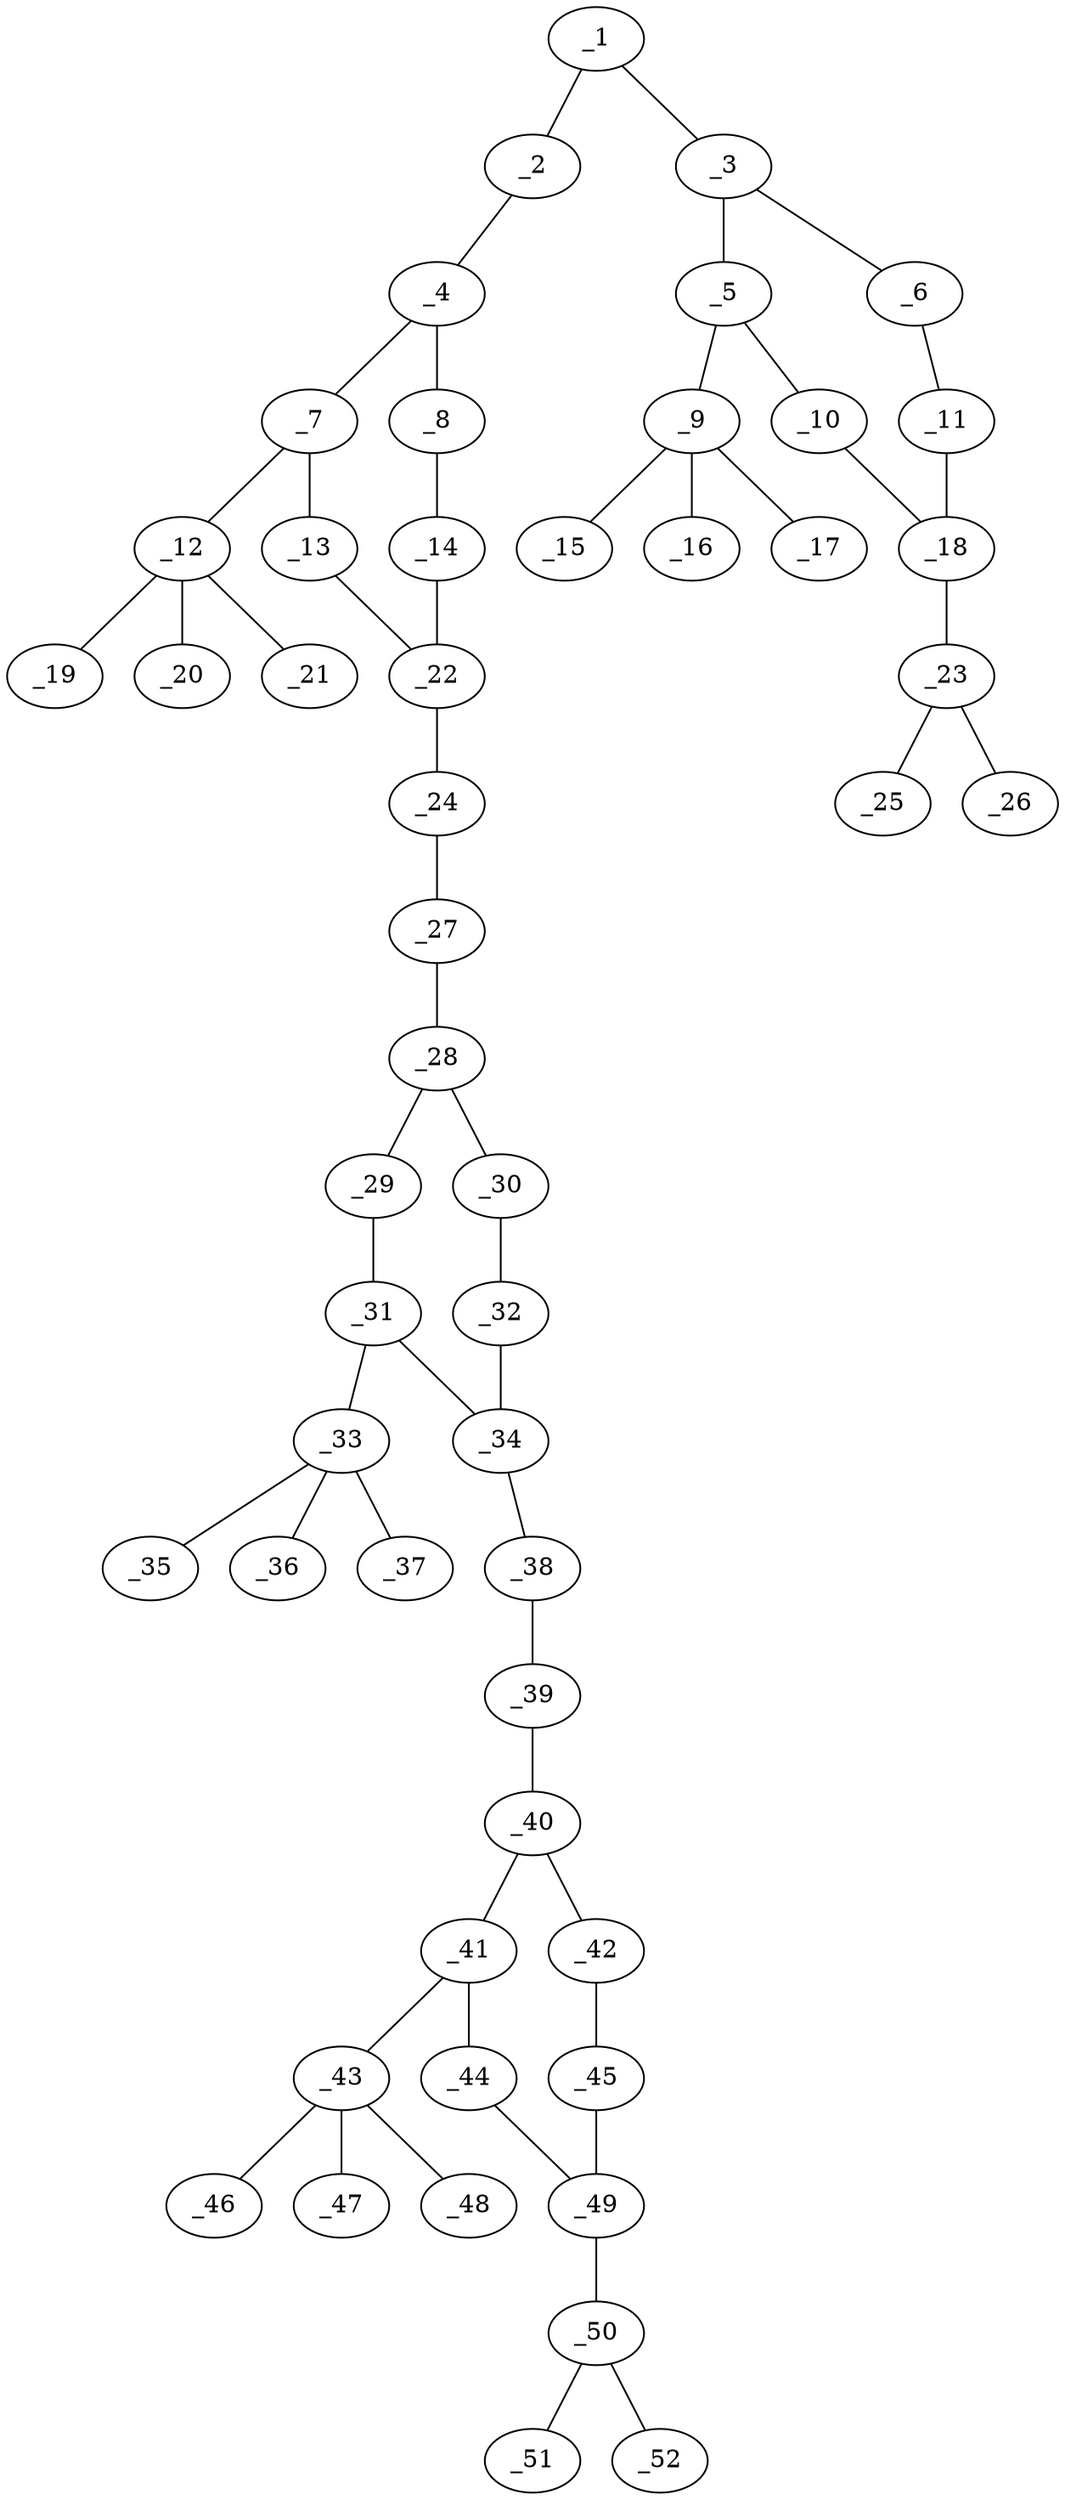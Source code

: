 graph molid33668 {
	_1	 [charge=0,
		chem=1,
		symbol="C  ",
		x="14.1243",
		y="-2.75"];
	_2	 [charge=0,
		chem=1,
		symbol="C  ",
		x="13.2583",
		y="-3.25"];
	_1 -- _2	 [valence=2];
	_3	 [charge=0,
		chem=1,
		symbol="C  ",
		x="14.9904",
		y="-3.25"];
	_1 -- _3	 [valence=1];
	_4	 [charge=0,
		chem=1,
		symbol="C  ",
		x="12.3923",
		y="-2.75"];
	_2 -- _4	 [valence=1];
	_5	 [charge=0,
		chem=1,
		symbol="C  ",
		x="15.8564",
		y="-2.75"];
	_3 -- _5	 [valence=2];
	_6	 [charge=0,
		chem=1,
		symbol="C  ",
		x="14.9904",
		y="-4.25"];
	_3 -- _6	 [valence=1];
	_7	 [charge=0,
		chem=1,
		symbol="C  ",
		x="11.5263",
		y="-3.25"];
	_4 -- _7	 [valence=2];
	_8	 [charge=0,
		chem=1,
		symbol="C  ",
		x="12.3923",
		y="-1.75"];
	_4 -- _8	 [valence=1];
	_9	 [charge=0,
		chem=5,
		symbol="S  ",
		x="15.8564",
		y="-1.75"];
	_5 -- _9	 [valence=1];
	_10	 [charge=0,
		chem=1,
		symbol="C  ",
		x="16.7224",
		y="-3.25"];
	_5 -- _10	 [valence=1];
	_11	 [charge=0,
		chem=1,
		symbol="C  ",
		x="15.8564",
		y="-4.75"];
	_6 -- _11	 [valence=2];
	_12	 [charge=0,
		chem=5,
		symbol="S  ",
		x="11.5262",
		y="-4.25"];
	_7 -- _12	 [valence=1];
	_13	 [charge=0,
		chem=1,
		symbol="C  ",
		x="10.6602",
		y="-2.75"];
	_7 -- _13	 [valence=1];
	_14	 [charge=0,
		chem=1,
		symbol="C  ",
		x="11.5263",
		y="-1.25"];
	_8 -- _14	 [valence=2];
	_15	 [charge=0,
		chem=2,
		symbol="O  ",
		x="15.8564",
		y="-0.75"];
	_9 -- _15	 [valence=2];
	_16	 [charge=0,
		chem=2,
		symbol="O  ",
		x="14.8564",
		y="-1.75"];
	_9 -- _16	 [valence=2];
	_17	 [charge=0,
		chem=2,
		symbol="O  ",
		x="16.8564",
		y="-1.75"];
	_9 -- _17	 [valence=1];
	_18	 [charge=0,
		chem=1,
		symbol="C  ",
		x="16.7224",
		y="-4.25"];
	_10 -- _18	 [valence=2];
	_11 -- _18	 [valence=1];
	_19	 [charge=0,
		chem=2,
		symbol="O  ",
		x="11.5262",
		y="-5.25"];
	_12 -- _19	 [valence=2];
	_20	 [charge=0,
		chem=2,
		symbol="O  ",
		x="12.5262",
		y="-4.25"];
	_12 -- _20	 [valence=2];
	_21	 [charge=0,
		chem=2,
		symbol="O  ",
		x="10.5262",
		y="-4.25"];
	_12 -- _21	 [valence=1];
	_22	 [charge=0,
		chem=1,
		symbol="C  ",
		x="10.6602",
		y="-1.75"];
	_13 -- _22	 [valence=2];
	_14 -- _22	 [valence=1];
	_23	 [charge=1,
		chem=4,
		symbol="N  ",
		x="17.5884",
		y="-4.75"];
	_18 -- _23	 [valence=1];
	_24	 [charge=0,
		chem=4,
		symbol="N  ",
		x="9.7942",
		y="-1.25"];
	_22 -- _24	 [valence=1];
	_25	 [charge=0,
		chem=2,
		symbol="O  ",
		x="17.5884",
		y="-5.75"];
	_23 -- _25	 [valence=2];
	_26	 [charge="-1",
		chem=2,
		symbol="O  ",
		x="18.4545",
		y="-4.25"];
	_23 -- _26	 [valence=1];
	_27	 [charge=0,
		chem=4,
		symbol="N  ",
		x="9.7942",
		y="-0.25"];
	_24 -- _27	 [valence=2];
	_28	 [charge=0,
		chem=1,
		symbol="C  ",
		x="8.9282",
		y="0.25"];
	_27 -- _28	 [valence=1];
	_29	 [charge=0,
		chem=1,
		symbol="C  ",
		x="8.0622",
		y="-0.25"];
	_28 -- _29	 [valence=2];
	_30	 [charge=0,
		chem=1,
		symbol="C  ",
		x="8.9282",
		y="1.25"];
	_28 -- _30	 [valence=1];
	_31	 [charge=0,
		chem=1,
		symbol="C  ",
		x="7.1961",
		y="0.25"];
	_29 -- _31	 [valence=1];
	_32	 [charge=0,
		chem=1,
		symbol="C  ",
		x="8.0622",
		y="1.75"];
	_30 -- _32	 [valence=2];
	_33	 [charge=0,
		chem=5,
		symbol="S  ",
		x="6.3301",
		y="-0.25"];
	_31 -- _33	 [valence=1];
	_34	 [charge=0,
		chem=1,
		symbol="C  ",
		x="7.1961",
		y="1.25"];
	_31 -- _34	 [valence=2];
	_32 -- _34	 [valence=1];
	_35	 [charge=0,
		chem=2,
		symbol="O  ",
		x="5.4641",
		y="-0.75"];
	_33 -- _35	 [valence=2];
	_36	 [charge=0,
		chem=2,
		symbol="O  ",
		x="5.8301",
		y="0.616"];
	_33 -- _36	 [valence=2];
	_37	 [charge=0,
		chem=2,
		symbol="O  ",
		x="6.8301",
		y="-1.116"];
	_33 -- _37	 [valence=1];
	_38	 [charge=0,
		chem=1,
		symbol="C  ",
		x="6.3301",
		y="1.75"];
	_34 -- _38	 [valence=1];
	_39	 [charge=0,
		chem=1,
		symbol="C  ",
		x="6.3301",
		y="2.75"];
	_38 -- _39	 [valence=2];
	_40	 [charge=0,
		chem=1,
		symbol="C  ",
		x="5.4641",
		y="3.25"];
	_39 -- _40	 [valence=1];
	_41	 [charge=0,
		chem=1,
		symbol="C  ",
		x="5.4641",
		y="4.25"];
	_40 -- _41	 [valence=2];
	_42	 [charge=0,
		chem=1,
		symbol="C  ",
		x="4.5981",
		y="2.75"];
	_40 -- _42	 [valence=1];
	_43	 [charge=0,
		chem=5,
		symbol="S  ",
		x="6.3301",
		y="4.75"];
	_41 -- _43	 [valence=1];
	_44	 [charge=0,
		chem=1,
		symbol="C  ",
		x="4.5981",
		y="4.75"];
	_41 -- _44	 [valence=1];
	_45	 [charge=0,
		chem=1,
		symbol="C  ",
		x="3.732",
		y="3.25"];
	_42 -- _45	 [valence=2];
	_46	 [charge=0,
		chem=2,
		symbol="O  ",
		x="7.1962",
		y="5.25"];
	_43 -- _46	 [valence=2];
	_47	 [charge=0,
		chem=2,
		symbol="O  ",
		x="6.8301",
		y="3.884"];
	_43 -- _47	 [valence=2];
	_48	 [charge=0,
		chem=2,
		symbol="O  ",
		x="5.8301",
		y="5.616"];
	_43 -- _48	 [valence=1];
	_49	 [charge=0,
		chem=1,
		symbol="C  ",
		x="3.7321",
		y="4.25"];
	_44 -- _49	 [valence=2];
	_45 -- _49	 [valence=1];
	_50	 [charge=1,
		chem=4,
		symbol="N  ",
		x="2.866",
		y="4.75"];
	_49 -- _50	 [valence=1];
	_51	 [charge=0,
		chem=2,
		symbol="O  ",
		x=2,
		y="4.25"];
	_50 -- _51	 [valence=2];
	_52	 [charge="-1",
		chem=2,
		symbol="O  ",
		x="2.866",
		y="5.75"];
	_50 -- _52	 [valence=1];
}
